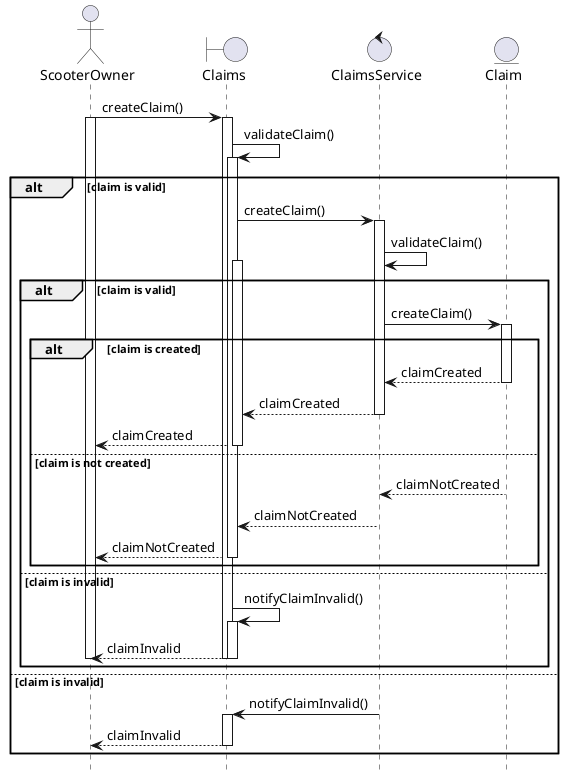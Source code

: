 @startuml create_claim
hide footbox
actor ScooterOwner as so
boundary Claims as cl
control ClaimsService as cs
entity Claim as c

so -> cl : createClaim()
activate so
activate cl
cl -> cl : validateClaim()
activate cl

alt claim is valid
cl -> cs : createClaim()
activate cs

cs -> cs : validateClaim()
activate cl
alt claim is valid
cs -> c : createClaim()
activate c
alt claim is created
c --> cs : claimCreated
deactivate c
cs --> cl : claimCreated
deactivate cs
cl --> so : claimCreated
deactivate cl
else claim is not created
c --> cs : claimNotCreated
deactivate c
cs --> cl : claimNotCreated
deactivate cs
cl --> so : claimNotCreated
deactivate cl
end

else claim is invalid
cl -> cl : notifyClaimInvalid()
activate cl
cl --> so : claimInvalid
deactivate cl
deactivate cl
deactivate so

end
else claim is invalid
activate cs
cs -> cl : notifyClaimInvalid()
activate cl
cl --> so : claimInvalid
deactivate cs
deactivate cl
end
deactivate cl
deactivate so


@enduml

